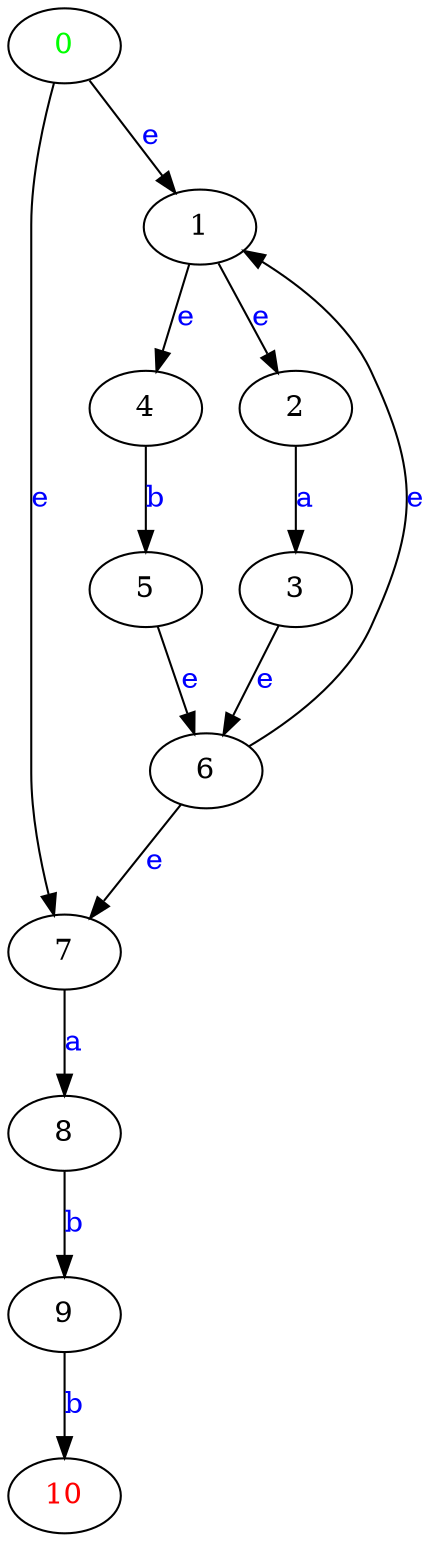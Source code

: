 digraph G {
	"7"->"8"[ label=<<font color="blue">a</font>> ];
	"0"->"7"[ label=<<font color="blue">e</font>> ];
	"0"->"1"[ label=<<font color="blue">e</font>> ];
	"1"->"4"[ label=<<font color="blue">e</font>> ];
	"2"->"3"[ label=<<font color="blue">a</font>> ];
	"5"->"6"[ label=<<font color="blue">e</font>> ];
	"6"->"1"[ label=<<font color="blue">e</font>> ];
	"1"->"2"[ label=<<font color="blue">e</font>> ];
	"4"->"5"[ label=<<font color="blue">b</font>> ];
	"3"->"6"[ label=<<font color="blue">e</font>> ];
	"6"->"7"[ label=<<font color="blue">e</font>> ];
	"8"->"9"[ label=<<font color="blue">b</font>> ];
	"9"->"10"[ label=<<font color="blue">b</font>> ];
	"0" [ label=<<font color="green">0</font>> ];
	"1";
	"10" [ label=<<font color="red">10</font>> ];
	"2";
	"3";
	"4";
	"5";
	"6";
	"7";
	"8";
	"9";

}
